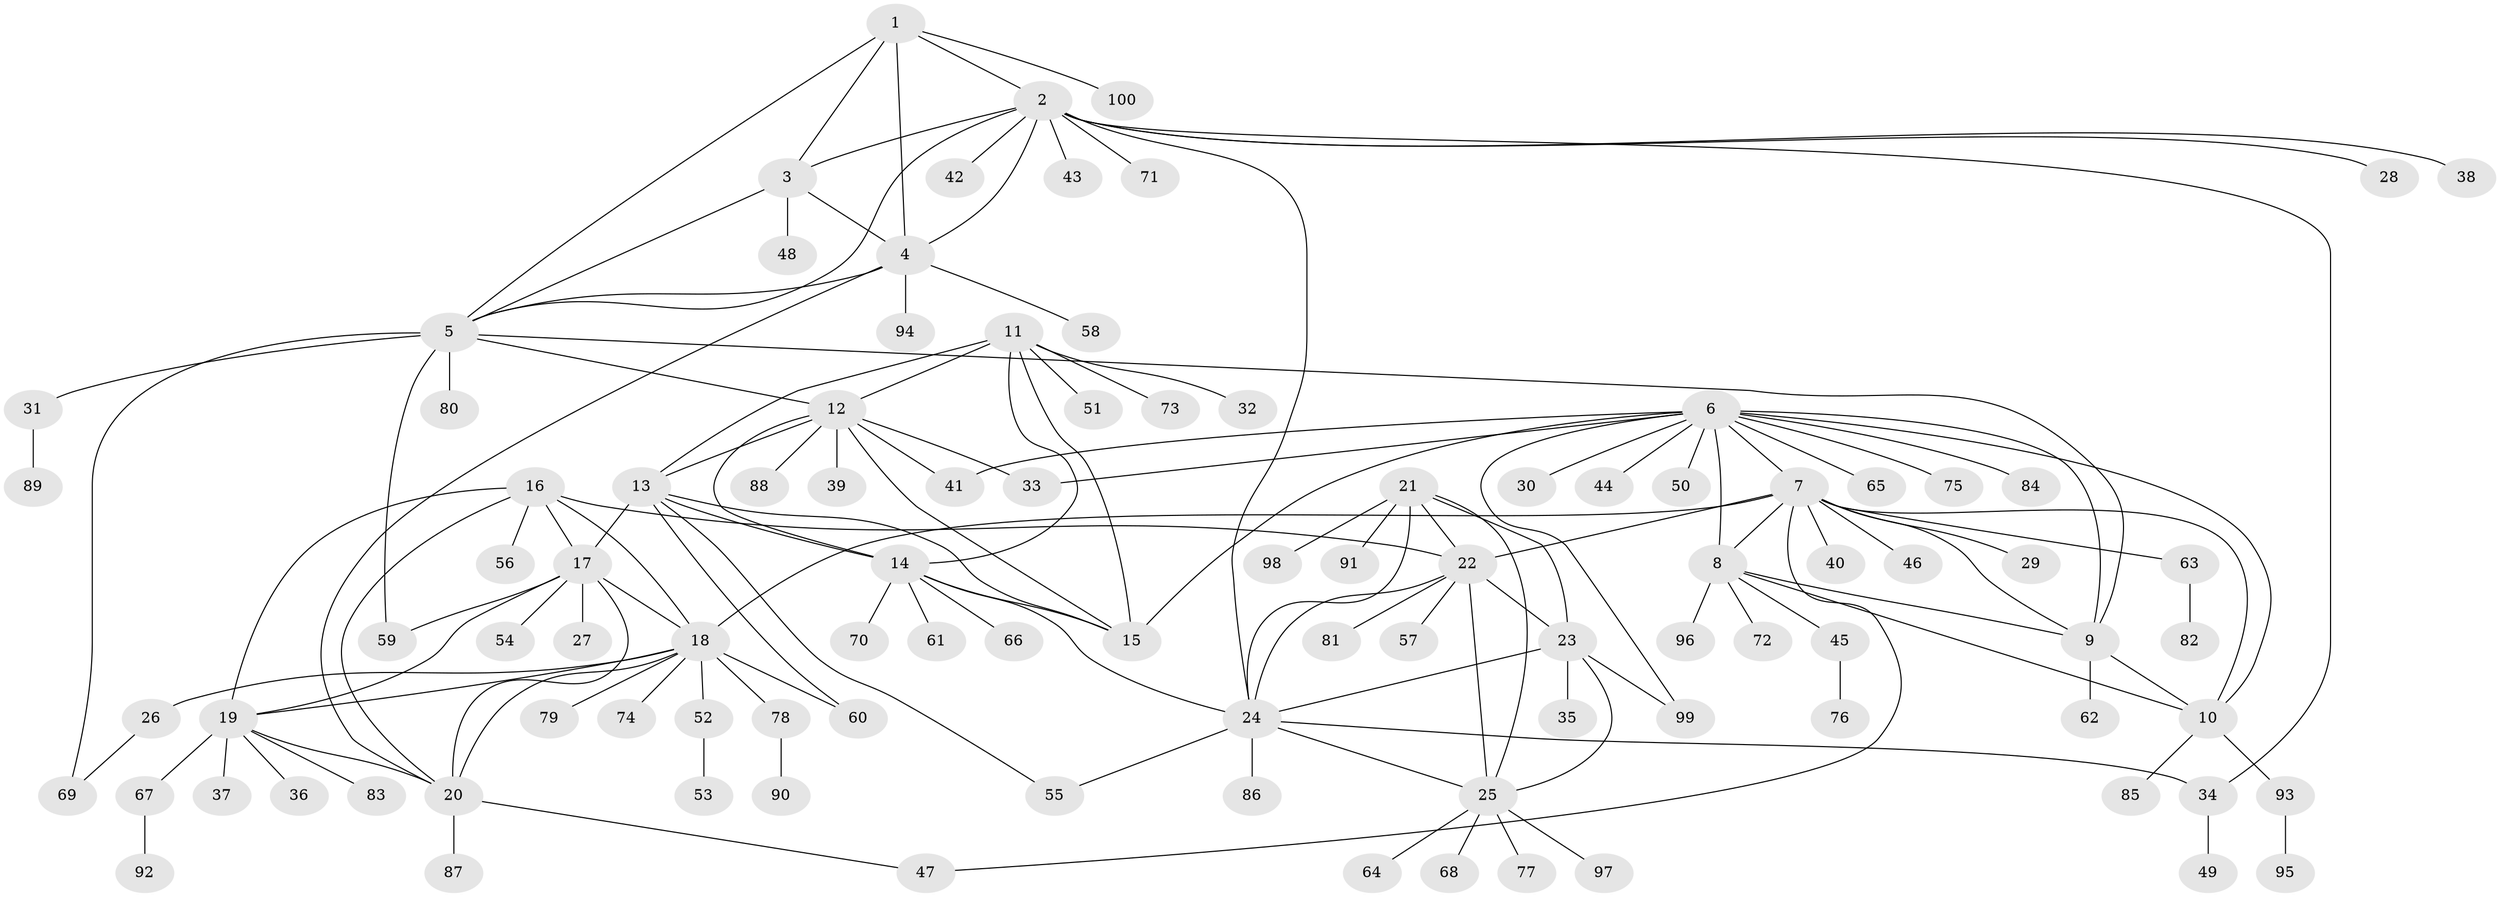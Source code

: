 // coarse degree distribution, {11: 0.01282051282051282, 3: 0.01282051282051282, 5: 0.02564102564102564, 9: 0.038461538461538464, 16: 0.01282051282051282, 15: 0.01282051282051282, 4: 0.05128205128205128, 6: 0.01282051282051282, 10: 0.01282051282051282, 8: 0.01282051282051282, 12: 0.01282051282051282, 1: 0.6410256410256411, 2: 0.14102564102564102}
// Generated by graph-tools (version 1.1) at 2025/52/02/27/25 19:52:20]
// undirected, 100 vertices, 144 edges
graph export_dot {
graph [start="1"]
  node [color=gray90,style=filled];
  1;
  2;
  3;
  4;
  5;
  6;
  7;
  8;
  9;
  10;
  11;
  12;
  13;
  14;
  15;
  16;
  17;
  18;
  19;
  20;
  21;
  22;
  23;
  24;
  25;
  26;
  27;
  28;
  29;
  30;
  31;
  32;
  33;
  34;
  35;
  36;
  37;
  38;
  39;
  40;
  41;
  42;
  43;
  44;
  45;
  46;
  47;
  48;
  49;
  50;
  51;
  52;
  53;
  54;
  55;
  56;
  57;
  58;
  59;
  60;
  61;
  62;
  63;
  64;
  65;
  66;
  67;
  68;
  69;
  70;
  71;
  72;
  73;
  74;
  75;
  76;
  77;
  78;
  79;
  80;
  81;
  82;
  83;
  84;
  85;
  86;
  87;
  88;
  89;
  90;
  91;
  92;
  93;
  94;
  95;
  96;
  97;
  98;
  99;
  100;
  1 -- 2;
  1 -- 3;
  1 -- 4;
  1 -- 5;
  1 -- 100;
  2 -- 3;
  2 -- 4;
  2 -- 5;
  2 -- 24;
  2 -- 28;
  2 -- 34;
  2 -- 38;
  2 -- 42;
  2 -- 43;
  2 -- 71;
  3 -- 4;
  3 -- 5;
  3 -- 48;
  4 -- 5;
  4 -- 20;
  4 -- 58;
  4 -- 94;
  5 -- 9;
  5 -- 12;
  5 -- 31;
  5 -- 59;
  5 -- 69;
  5 -- 80;
  6 -- 7;
  6 -- 8;
  6 -- 9;
  6 -- 10;
  6 -- 15;
  6 -- 30;
  6 -- 33;
  6 -- 41;
  6 -- 44;
  6 -- 50;
  6 -- 65;
  6 -- 75;
  6 -- 84;
  6 -- 99;
  7 -- 8;
  7 -- 9;
  7 -- 10;
  7 -- 18;
  7 -- 22;
  7 -- 29;
  7 -- 40;
  7 -- 46;
  7 -- 47;
  7 -- 63;
  8 -- 9;
  8 -- 10;
  8 -- 45;
  8 -- 72;
  8 -- 96;
  9 -- 10;
  9 -- 62;
  10 -- 85;
  10 -- 93;
  11 -- 12;
  11 -- 13;
  11 -- 14;
  11 -- 15;
  11 -- 32;
  11 -- 51;
  11 -- 73;
  12 -- 13;
  12 -- 14;
  12 -- 15;
  12 -- 33;
  12 -- 39;
  12 -- 41;
  12 -- 88;
  13 -- 14;
  13 -- 15;
  13 -- 17;
  13 -- 55;
  13 -- 60;
  14 -- 15;
  14 -- 24;
  14 -- 61;
  14 -- 66;
  14 -- 70;
  16 -- 17;
  16 -- 18;
  16 -- 19;
  16 -- 20;
  16 -- 22;
  16 -- 56;
  17 -- 18;
  17 -- 19;
  17 -- 20;
  17 -- 27;
  17 -- 54;
  17 -- 59;
  18 -- 19;
  18 -- 20;
  18 -- 26;
  18 -- 52;
  18 -- 60;
  18 -- 74;
  18 -- 78;
  18 -- 79;
  19 -- 20;
  19 -- 36;
  19 -- 37;
  19 -- 67;
  19 -- 83;
  20 -- 47;
  20 -- 87;
  21 -- 22;
  21 -- 23;
  21 -- 24;
  21 -- 25;
  21 -- 91;
  21 -- 98;
  22 -- 23;
  22 -- 24;
  22 -- 25;
  22 -- 57;
  22 -- 81;
  23 -- 24;
  23 -- 25;
  23 -- 35;
  23 -- 99;
  24 -- 25;
  24 -- 34;
  24 -- 55;
  24 -- 86;
  25 -- 64;
  25 -- 68;
  25 -- 77;
  25 -- 97;
  26 -- 69;
  31 -- 89;
  34 -- 49;
  45 -- 76;
  52 -- 53;
  63 -- 82;
  67 -- 92;
  78 -- 90;
  93 -- 95;
}
